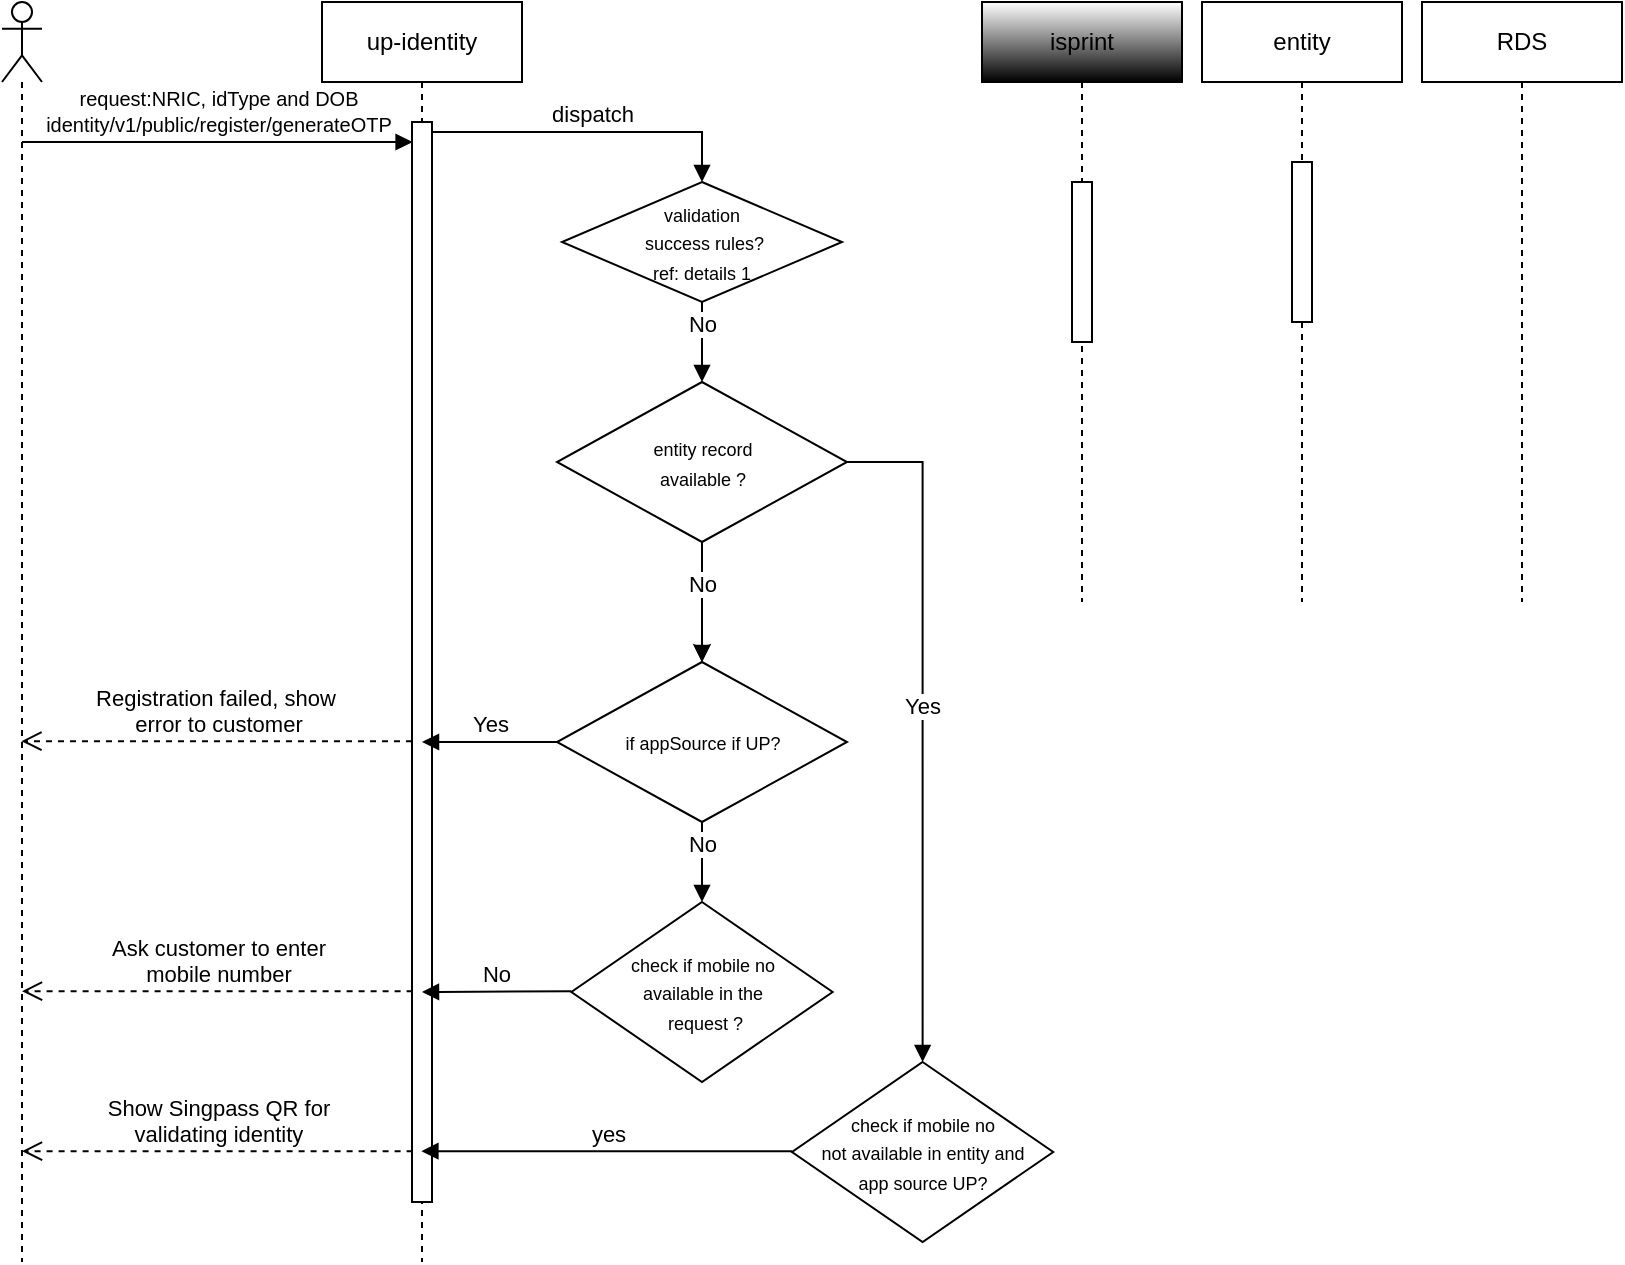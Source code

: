 <mxfile version="22.0.8" type="github">
  <diagram name="Page-1" id="ikL1M6MqHFxWqfrcfs-l">
    <mxGraphModel dx="977" dy="498" grid="1" gridSize="10" guides="1" tooltips="1" connect="1" arrows="1" fold="1" page="1" pageScale="1" pageWidth="850" pageHeight="1100" math="0" shadow="0">
      <root>
        <mxCell id="0" />
        <mxCell id="1" parent="0" />
        <mxCell id="w-QBoutAAgTJF5R83S2D-2" value="RDS" style="shape=umlLifeline;perimeter=lifelinePerimeter;whiteSpace=wrap;html=1;container=1;dropTarget=0;collapsible=0;recursiveResize=0;outlineConnect=0;portConstraint=eastwest;newEdgeStyle={&quot;curved&quot;:0,&quot;rounded&quot;:0};" vertex="1" parent="1">
          <mxGeometry x="740" y="80" width="100" height="300" as="geometry" />
        </mxCell>
        <mxCell id="w-QBoutAAgTJF5R83S2D-3" value="entity" style="shape=umlLifeline;perimeter=lifelinePerimeter;whiteSpace=wrap;html=1;container=1;dropTarget=0;collapsible=0;recursiveResize=0;outlineConnect=0;portConstraint=eastwest;newEdgeStyle={&quot;curved&quot;:0,&quot;rounded&quot;:0};" vertex="1" parent="1">
          <mxGeometry x="630" y="80" width="100" height="300" as="geometry" />
        </mxCell>
        <mxCell id="w-QBoutAAgTJF5R83S2D-12" value="" style="html=1;points=[[0,0,0,0,5],[0,1,0,0,-5],[1,0,0,0,5],[1,1,0,0,-5]];perimeter=orthogonalPerimeter;outlineConnect=0;targetShapes=umlLifeline;portConstraint=eastwest;newEdgeStyle={&quot;curved&quot;:0,&quot;rounded&quot;:0};" vertex="1" parent="w-QBoutAAgTJF5R83S2D-3">
          <mxGeometry x="45" y="80" width="10" height="80" as="geometry" />
        </mxCell>
        <mxCell id="w-QBoutAAgTJF5R83S2D-4" value="isprint" style="shape=umlLifeline;perimeter=lifelinePerimeter;whiteSpace=wrap;html=1;container=1;dropTarget=0;collapsible=0;recursiveResize=0;outlineConnect=0;portConstraint=eastwest;newEdgeStyle={&quot;curved&quot;:0,&quot;rounded&quot;:0};gradientColor=default;" vertex="1" parent="1">
          <mxGeometry x="520" y="80" width="100" height="300" as="geometry" />
        </mxCell>
        <mxCell id="w-QBoutAAgTJF5R83S2D-11" value="" style="html=1;points=[[0,0,0,0,5],[0,1,0,0,-5],[1,0,0,0,5],[1,1,0,0,-5]];perimeter=orthogonalPerimeter;outlineConnect=0;targetShapes=umlLifeline;portConstraint=eastwest;newEdgeStyle={&quot;curved&quot;:0,&quot;rounded&quot;:0};" vertex="1" parent="w-QBoutAAgTJF5R83S2D-4">
          <mxGeometry x="45" y="90" width="10" height="80" as="geometry" />
        </mxCell>
        <mxCell id="w-QBoutAAgTJF5R83S2D-5" value="up-identity" style="shape=umlLifeline;perimeter=lifelinePerimeter;whiteSpace=wrap;html=1;container=1;dropTarget=0;collapsible=0;recursiveResize=0;outlineConnect=0;portConstraint=eastwest;newEdgeStyle={&quot;curved&quot;:0,&quot;rounded&quot;:0};" vertex="1" parent="1">
          <mxGeometry x="190" y="80" width="100" height="630" as="geometry" />
        </mxCell>
        <mxCell id="w-QBoutAAgTJF5R83S2D-8" value="" style="html=1;points=[[0,0,0,0,5],[0,1,0,0,-5],[1,0,0,0,5],[1,1,0,0,-5]];perimeter=orthogonalPerimeter;outlineConnect=0;targetShapes=umlLifeline;portConstraint=eastwest;newEdgeStyle={&quot;curved&quot;:0,&quot;rounded&quot;:0};" vertex="1" parent="w-QBoutAAgTJF5R83S2D-5">
          <mxGeometry x="45" y="60" width="10" height="540" as="geometry" />
        </mxCell>
        <mxCell id="w-QBoutAAgTJF5R83S2D-6" value="" style="shape=umlLifeline;perimeter=lifelinePerimeter;whiteSpace=wrap;html=1;container=1;dropTarget=0;collapsible=0;recursiveResize=0;outlineConnect=0;portConstraint=eastwest;newEdgeStyle={&quot;curved&quot;:0,&quot;rounded&quot;:0};participant=umlActor;" vertex="1" parent="1">
          <mxGeometry x="30" y="80" width="20" height="630" as="geometry" />
        </mxCell>
        <mxCell id="w-QBoutAAgTJF5R83S2D-7" value="&lt;font style=&quot;font-size: 10px;&quot;&gt;request:NRIC, idType and DOB&lt;br&gt;identity/v1/public/register/generateOTP&lt;/font&gt;" style="html=1;verticalAlign=bottom;endArrow=block;curved=0;rounded=0;" edge="1" parent="1">
          <mxGeometry x="-0.001" width="80" relative="1" as="geometry">
            <mxPoint x="40.0" y="150" as="sourcePoint" />
            <mxPoint x="235.3" y="150" as="targetPoint" />
            <mxPoint as="offset" />
          </mxGeometry>
        </mxCell>
        <mxCell id="w-QBoutAAgTJF5R83S2D-10" value="&lt;font style=&quot;font-size: 9px;&quot;&gt;validation&lt;br&gt;&amp;nbsp;success rules?&lt;br&gt;ref: details 1&lt;br&gt;&lt;/font&gt;" style="rhombus;whiteSpace=wrap;html=1;" vertex="1" parent="1">
          <mxGeometry x="310" y="170" width="140" height="60" as="geometry" />
        </mxCell>
        <mxCell id="w-QBoutAAgTJF5R83S2D-13" value="dispatch" style="html=1;verticalAlign=bottom;endArrow=block;rounded=0;exitX=1;exitY=0;exitDx=0;exitDy=5;exitPerimeter=0;entryX=0.5;entryY=0;entryDx=0;entryDy=0;edgeStyle=orthogonalEdgeStyle;" edge="1" parent="1" source="w-QBoutAAgTJF5R83S2D-8" target="w-QBoutAAgTJF5R83S2D-10">
          <mxGeometry width="80" relative="1" as="geometry">
            <mxPoint x="260" y="150" as="sourcePoint" />
            <mxPoint x="340" y="150" as="targetPoint" />
            <Array as="points">
              <mxPoint x="380" y="145" />
            </Array>
          </mxGeometry>
        </mxCell>
        <mxCell id="w-QBoutAAgTJF5R83S2D-23" value="" style="edgeStyle=orthogonalEdgeStyle;rounded=0;orthogonalLoop=1;jettySize=auto;html=1;" edge="1" parent="1" source="w-QBoutAAgTJF5R83S2D-17" target="w-QBoutAAgTJF5R83S2D-20">
          <mxGeometry relative="1" as="geometry" />
        </mxCell>
        <mxCell id="w-QBoutAAgTJF5R83S2D-17" value="&lt;font style=&quot;font-size: 9px;&quot;&gt;entity record &lt;br&gt;available ?&lt;br&gt;&lt;/font&gt;" style="rhombus;whiteSpace=wrap;html=1;" vertex="1" parent="1">
          <mxGeometry x="307.5" y="270" width="145" height="80" as="geometry" />
        </mxCell>
        <mxCell id="w-QBoutAAgTJF5R83S2D-18" value="No" style="html=1;verticalAlign=bottom;endArrow=block;curved=0;rounded=0;exitX=0.5;exitY=1;exitDx=0;exitDy=0;entryX=0.5;entryY=0;entryDx=0;entryDy=0;" edge="1" parent="1" source="w-QBoutAAgTJF5R83S2D-10" target="w-QBoutAAgTJF5R83S2D-17">
          <mxGeometry width="80" relative="1" as="geometry">
            <mxPoint x="420" y="330" as="sourcePoint" />
            <mxPoint x="500" y="330" as="targetPoint" />
          </mxGeometry>
        </mxCell>
        <mxCell id="w-QBoutAAgTJF5R83S2D-20" value="&lt;font style=&quot;font-size: 9px;&quot;&gt;if appSource if UP?&lt;br&gt;&lt;/font&gt;" style="rhombus;whiteSpace=wrap;html=1;" vertex="1" parent="1">
          <mxGeometry x="307.5" y="410" width="145" height="80" as="geometry" />
        </mxCell>
        <mxCell id="w-QBoutAAgTJF5R83S2D-22" value="No" style="html=1;verticalAlign=bottom;endArrow=block;curved=0;rounded=0;exitX=0.5;exitY=1;exitDx=0;exitDy=0;entryX=0.5;entryY=0;entryDx=0;entryDy=0;" edge="1" parent="1" source="w-QBoutAAgTJF5R83S2D-17" target="w-QBoutAAgTJF5R83S2D-20">
          <mxGeometry width="80" relative="1" as="geometry">
            <mxPoint x="420" y="350" as="sourcePoint" />
            <mxPoint x="500" y="350" as="targetPoint" />
          </mxGeometry>
        </mxCell>
        <mxCell id="w-QBoutAAgTJF5R83S2D-26" value="Yes" style="html=1;verticalAlign=bottom;endArrow=block;curved=0;rounded=0;exitX=0;exitY=0.5;exitDx=0;exitDy=0;" edge="1" parent="1" source="w-QBoutAAgTJF5R83S2D-20" target="w-QBoutAAgTJF5R83S2D-5">
          <mxGeometry width="80" relative="1" as="geometry">
            <mxPoint x="420" y="560" as="sourcePoint" />
            <mxPoint x="500" y="560" as="targetPoint" />
          </mxGeometry>
        </mxCell>
        <mxCell id="w-QBoutAAgTJF5R83S2D-27" value="Registration failed, show&amp;nbsp;&lt;br&gt;error to customer" style="html=1;verticalAlign=bottom;endArrow=open;dashed=1;endSize=8;curved=0;rounded=0;" edge="1" parent="1">
          <mxGeometry relative="1" as="geometry">
            <mxPoint x="235" y="449.6" as="sourcePoint" />
            <mxPoint x="39.7" y="449.6" as="targetPoint" />
          </mxGeometry>
        </mxCell>
        <mxCell id="w-QBoutAAgTJF5R83S2D-28" value="&lt;font style=&quot;font-size: 9px;&quot;&gt;check if mobile no&lt;br&gt;available in the&lt;br&gt;&amp;nbsp;request ?&lt;br&gt;&lt;/font&gt;" style="rhombus;whiteSpace=wrap;html=1;" vertex="1" parent="1">
          <mxGeometry x="314.69" y="530" width="130.62" height="90" as="geometry" />
        </mxCell>
        <mxCell id="w-QBoutAAgTJF5R83S2D-30" value="No" style="html=1;verticalAlign=bottom;endArrow=block;curved=0;rounded=0;exitX=0.5;exitY=1;exitDx=0;exitDy=0;entryX=0.5;entryY=0;entryDx=0;entryDy=0;" edge="1" parent="1" source="w-QBoutAAgTJF5R83S2D-20" target="w-QBoutAAgTJF5R83S2D-28">
          <mxGeometry width="80" relative="1" as="geometry">
            <mxPoint x="379.6" y="500" as="sourcePoint" />
            <mxPoint x="379.6" y="560" as="targetPoint" />
          </mxGeometry>
        </mxCell>
        <mxCell id="w-QBoutAAgTJF5R83S2D-31" value="No" style="html=1;verticalAlign=bottom;endArrow=block;curved=0;rounded=0;exitX=0;exitY=0.5;exitDx=0;exitDy=0;" edge="1" parent="1">
          <mxGeometry width="80" relative="1" as="geometry">
            <mxPoint x="314.69" y="574.6" as="sourcePoint" />
            <mxPoint x="240" y="575" as="targetPoint" />
          </mxGeometry>
        </mxCell>
        <mxCell id="w-QBoutAAgTJF5R83S2D-32" value="Ask customer to enter&lt;br&gt;mobile number" style="html=1;verticalAlign=bottom;endArrow=open;dashed=1;endSize=8;curved=0;rounded=0;" edge="1" parent="1">
          <mxGeometry relative="1" as="geometry">
            <mxPoint x="235.3" y="574.6" as="sourcePoint" />
            <mxPoint x="40.0" y="574.6" as="targetPoint" />
          </mxGeometry>
        </mxCell>
        <mxCell id="w-QBoutAAgTJF5R83S2D-33" value="Yes" style="html=1;verticalAlign=bottom;endArrow=block;rounded=0;edgeStyle=orthogonalEdgeStyle;exitX=1;exitY=0.5;exitDx=0;exitDy=0;entryX=0.5;entryY=0;entryDx=0;entryDy=0;" edge="1" parent="1" source="w-QBoutAAgTJF5R83S2D-17" target="w-QBoutAAgTJF5R83S2D-35">
          <mxGeometry width="80" relative="1" as="geometry">
            <mxPoint x="470" y="330" as="sourcePoint" />
            <mxPoint x="490" y="450" as="targetPoint" />
            <Array as="points">
              <mxPoint x="490" y="310" />
            </Array>
          </mxGeometry>
        </mxCell>
        <mxCell id="w-QBoutAAgTJF5R83S2D-35" value="&lt;font style=&quot;font-size: 9px;&quot;&gt;check if mobile no&lt;br&gt;not available in entity and&lt;br&gt;app source UP?&lt;br&gt;&lt;/font&gt;" style="rhombus;whiteSpace=wrap;html=1;" vertex="1" parent="1">
          <mxGeometry x="425" y="610" width="130.62" height="90" as="geometry" />
        </mxCell>
        <mxCell id="w-QBoutAAgTJF5R83S2D-37" value="yes" style="html=1;verticalAlign=bottom;endArrow=block;curved=0;rounded=0;exitX=0;exitY=0.5;exitDx=0;exitDy=0;" edge="1" parent="1">
          <mxGeometry width="80" relative="1" as="geometry">
            <mxPoint x="425" y="654.6" as="sourcePoint" />
            <mxPoint x="239.7" y="654.6" as="targetPoint" />
          </mxGeometry>
        </mxCell>
        <mxCell id="w-QBoutAAgTJF5R83S2D-40" value="Show Singpass QR for&lt;br&gt;validating identity" style="html=1;verticalAlign=bottom;endArrow=open;dashed=1;endSize=8;curved=0;rounded=0;" edge="1" parent="1">
          <mxGeometry relative="1" as="geometry">
            <mxPoint x="235.3" y="654.6" as="sourcePoint" />
            <mxPoint x="40.0" y="654.6" as="targetPoint" />
          </mxGeometry>
        </mxCell>
      </root>
    </mxGraphModel>
  </diagram>
</mxfile>
